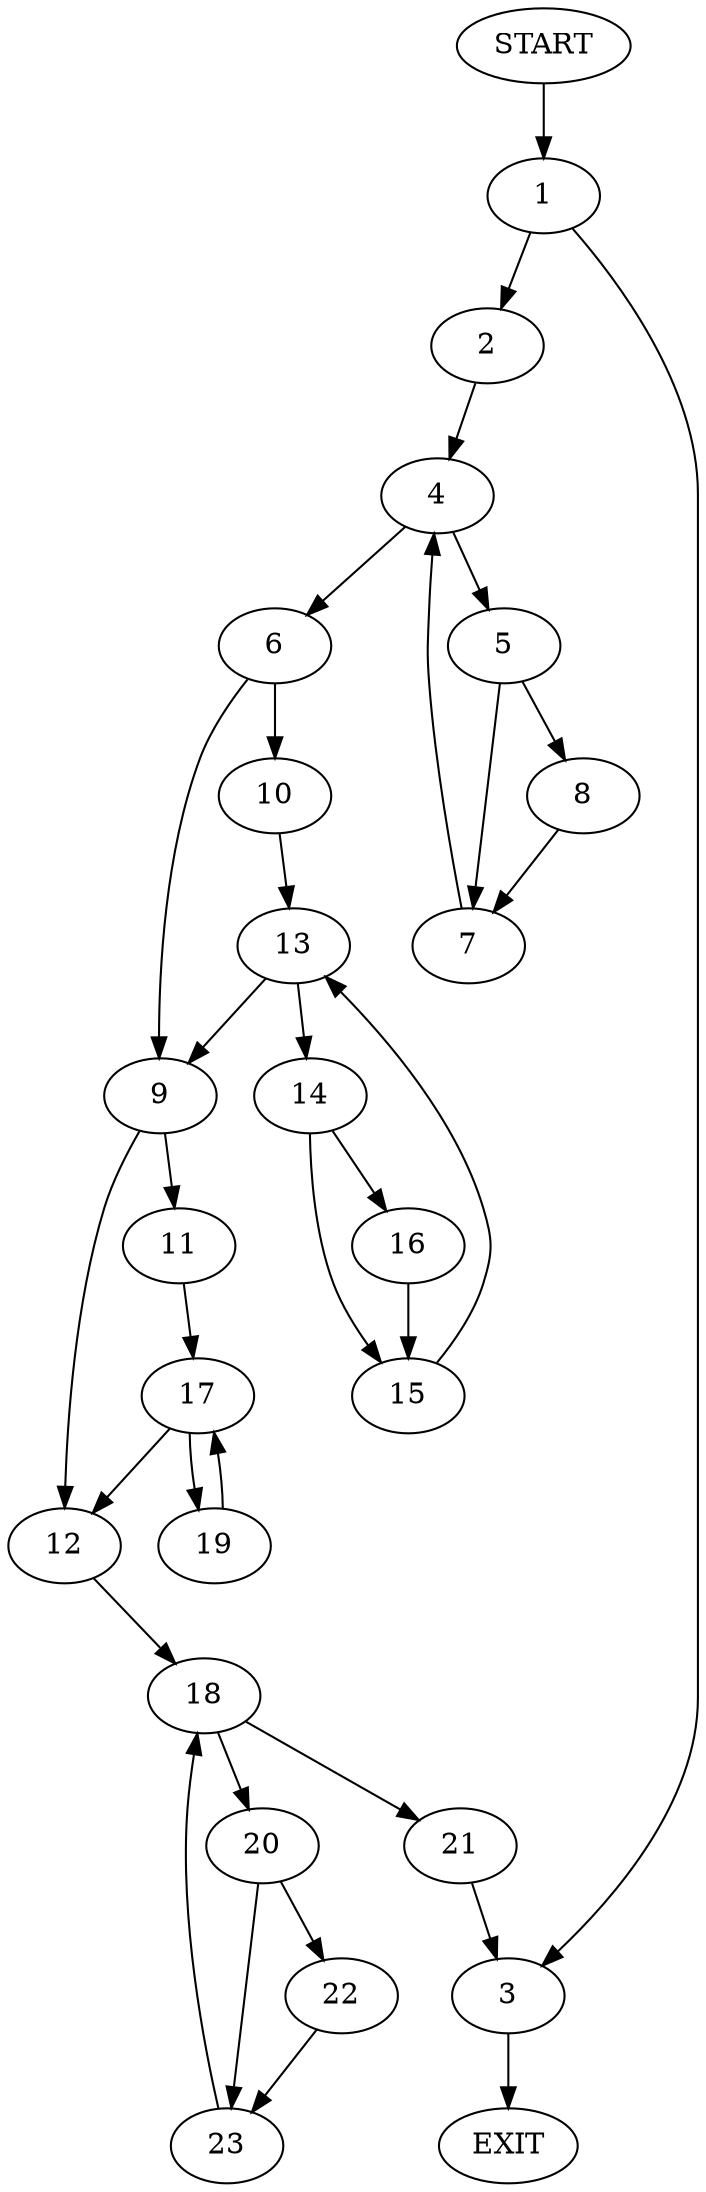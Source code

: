 digraph {
0 [label="START"]
24 [label="EXIT"]
0 -> 1
1 -> 2
1 -> 3
2 -> 4
3 -> 24
4 -> 5
4 -> 6
5 -> 7
5 -> 8
6 -> 9
6 -> 10
7 -> 4
8 -> 7
9 -> 11
9 -> 12
10 -> 13
13 -> 9
13 -> 14
14 -> 15
14 -> 16
15 -> 13
16 -> 15
11 -> 17
12 -> 18
17 -> 19
17 -> 12
19 -> 17
18 -> 20
18 -> 21
20 -> 22
20 -> 23
21 -> 3
23 -> 18
22 -> 23
}
